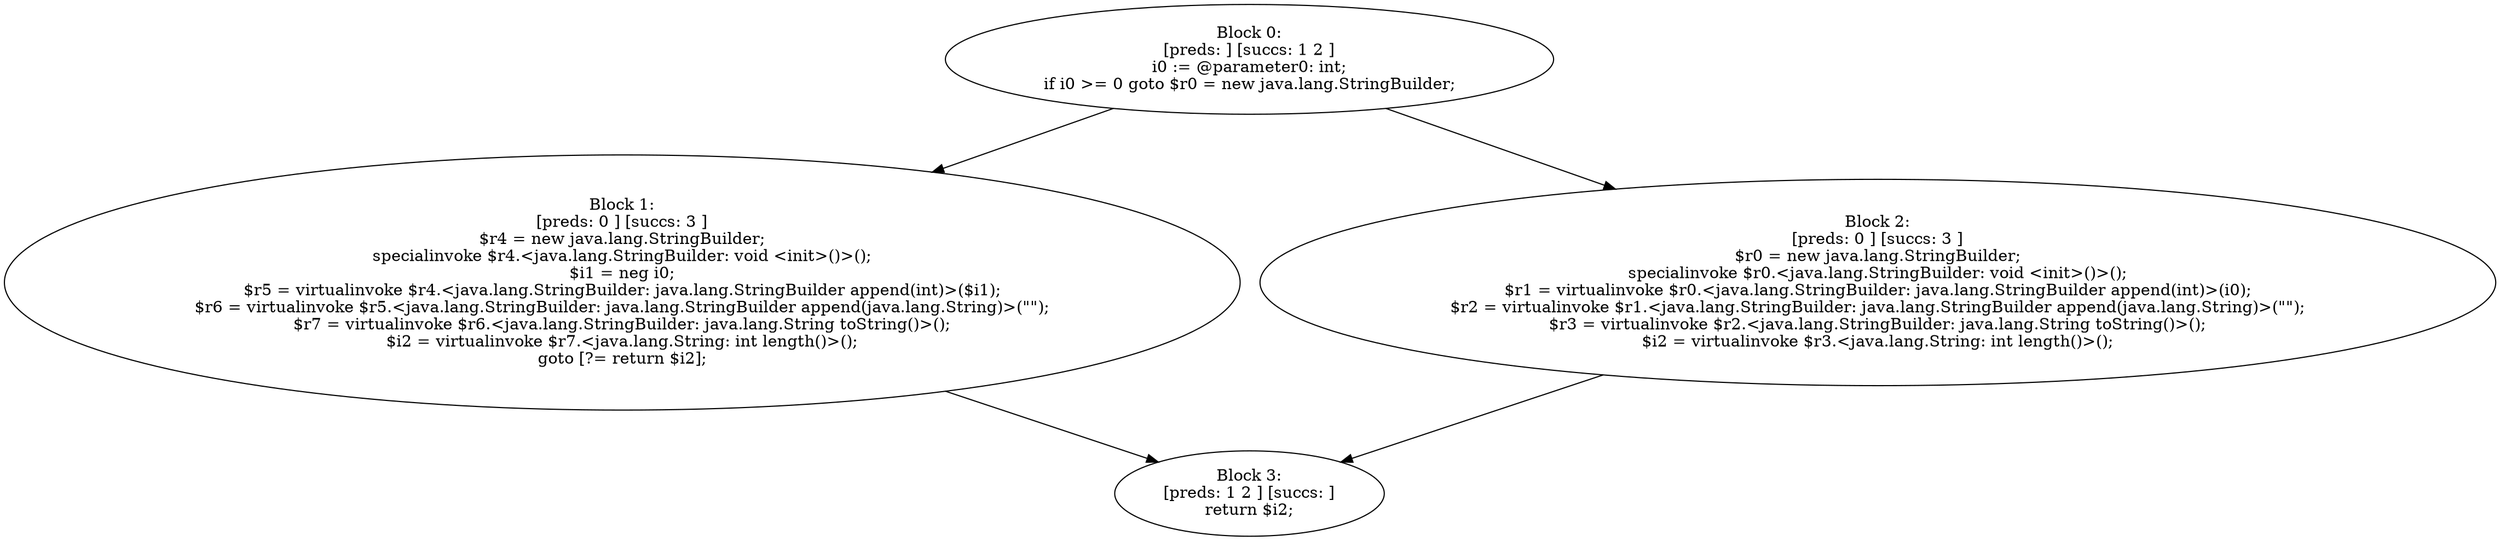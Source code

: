 digraph "unitGraph" {
    "Block 0:
[preds: ] [succs: 1 2 ]
i0 := @parameter0: int;
if i0 >= 0 goto $r0 = new java.lang.StringBuilder;
"
    "Block 1:
[preds: 0 ] [succs: 3 ]
$r4 = new java.lang.StringBuilder;
specialinvoke $r4.<java.lang.StringBuilder: void <init>()>();
$i1 = neg i0;
$r5 = virtualinvoke $r4.<java.lang.StringBuilder: java.lang.StringBuilder append(int)>($i1);
$r6 = virtualinvoke $r5.<java.lang.StringBuilder: java.lang.StringBuilder append(java.lang.String)>(\"\");
$r7 = virtualinvoke $r6.<java.lang.StringBuilder: java.lang.String toString()>();
$i2 = virtualinvoke $r7.<java.lang.String: int length()>();
goto [?= return $i2];
"
    "Block 2:
[preds: 0 ] [succs: 3 ]
$r0 = new java.lang.StringBuilder;
specialinvoke $r0.<java.lang.StringBuilder: void <init>()>();
$r1 = virtualinvoke $r0.<java.lang.StringBuilder: java.lang.StringBuilder append(int)>(i0);
$r2 = virtualinvoke $r1.<java.lang.StringBuilder: java.lang.StringBuilder append(java.lang.String)>(\"\");
$r3 = virtualinvoke $r2.<java.lang.StringBuilder: java.lang.String toString()>();
$i2 = virtualinvoke $r3.<java.lang.String: int length()>();
"
    "Block 3:
[preds: 1 2 ] [succs: ]
return $i2;
"
    "Block 0:
[preds: ] [succs: 1 2 ]
i0 := @parameter0: int;
if i0 >= 0 goto $r0 = new java.lang.StringBuilder;
"->"Block 1:
[preds: 0 ] [succs: 3 ]
$r4 = new java.lang.StringBuilder;
specialinvoke $r4.<java.lang.StringBuilder: void <init>()>();
$i1 = neg i0;
$r5 = virtualinvoke $r4.<java.lang.StringBuilder: java.lang.StringBuilder append(int)>($i1);
$r6 = virtualinvoke $r5.<java.lang.StringBuilder: java.lang.StringBuilder append(java.lang.String)>(\"\");
$r7 = virtualinvoke $r6.<java.lang.StringBuilder: java.lang.String toString()>();
$i2 = virtualinvoke $r7.<java.lang.String: int length()>();
goto [?= return $i2];
";
    "Block 0:
[preds: ] [succs: 1 2 ]
i0 := @parameter0: int;
if i0 >= 0 goto $r0 = new java.lang.StringBuilder;
"->"Block 2:
[preds: 0 ] [succs: 3 ]
$r0 = new java.lang.StringBuilder;
specialinvoke $r0.<java.lang.StringBuilder: void <init>()>();
$r1 = virtualinvoke $r0.<java.lang.StringBuilder: java.lang.StringBuilder append(int)>(i0);
$r2 = virtualinvoke $r1.<java.lang.StringBuilder: java.lang.StringBuilder append(java.lang.String)>(\"\");
$r3 = virtualinvoke $r2.<java.lang.StringBuilder: java.lang.String toString()>();
$i2 = virtualinvoke $r3.<java.lang.String: int length()>();
";
    "Block 1:
[preds: 0 ] [succs: 3 ]
$r4 = new java.lang.StringBuilder;
specialinvoke $r4.<java.lang.StringBuilder: void <init>()>();
$i1 = neg i0;
$r5 = virtualinvoke $r4.<java.lang.StringBuilder: java.lang.StringBuilder append(int)>($i1);
$r6 = virtualinvoke $r5.<java.lang.StringBuilder: java.lang.StringBuilder append(java.lang.String)>(\"\");
$r7 = virtualinvoke $r6.<java.lang.StringBuilder: java.lang.String toString()>();
$i2 = virtualinvoke $r7.<java.lang.String: int length()>();
goto [?= return $i2];
"->"Block 3:
[preds: 1 2 ] [succs: ]
return $i2;
";
    "Block 2:
[preds: 0 ] [succs: 3 ]
$r0 = new java.lang.StringBuilder;
specialinvoke $r0.<java.lang.StringBuilder: void <init>()>();
$r1 = virtualinvoke $r0.<java.lang.StringBuilder: java.lang.StringBuilder append(int)>(i0);
$r2 = virtualinvoke $r1.<java.lang.StringBuilder: java.lang.StringBuilder append(java.lang.String)>(\"\");
$r3 = virtualinvoke $r2.<java.lang.StringBuilder: java.lang.String toString()>();
$i2 = virtualinvoke $r3.<java.lang.String: int length()>();
"->"Block 3:
[preds: 1 2 ] [succs: ]
return $i2;
";
}
